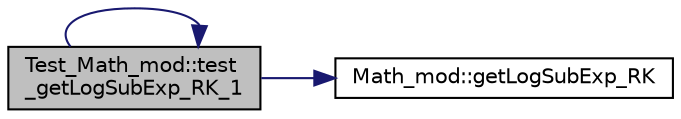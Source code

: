 digraph "Test_Math_mod::test_getLogSubExp_RK_1"
{
 // LATEX_PDF_SIZE
  edge [fontname="Helvetica",fontsize="10",labelfontname="Helvetica",labelfontsize="10"];
  node [fontname="Helvetica",fontsize="10",shape=record];
  rankdir="LR";
  Node1 [label="Test_Math_mod::test\l_getLogSubExp_RK_1",height=0.2,width=0.4,color="black", fillcolor="grey75", style="filled", fontcolor="black",tooltip=" "];
  Node1 -> Node2 [color="midnightblue",fontsize="10",style="solid",fontname="Helvetica"];
  Node2 [label="Math_mod::getLogSubExp_RK",height=0.2,width=0.4,color="black", fillcolor="white", style="filled",URL="$namespaceMath__mod.html#a25fc3868e181a640ba3f8866352b6677",tooltip="Return log( exp(logValueLarger) - exp(logValueSmaller) ) robustly (without overflow or underflow)."];
  Node1 -> Node1 [color="midnightblue",fontsize="10",style="solid",fontname="Helvetica"];
}
